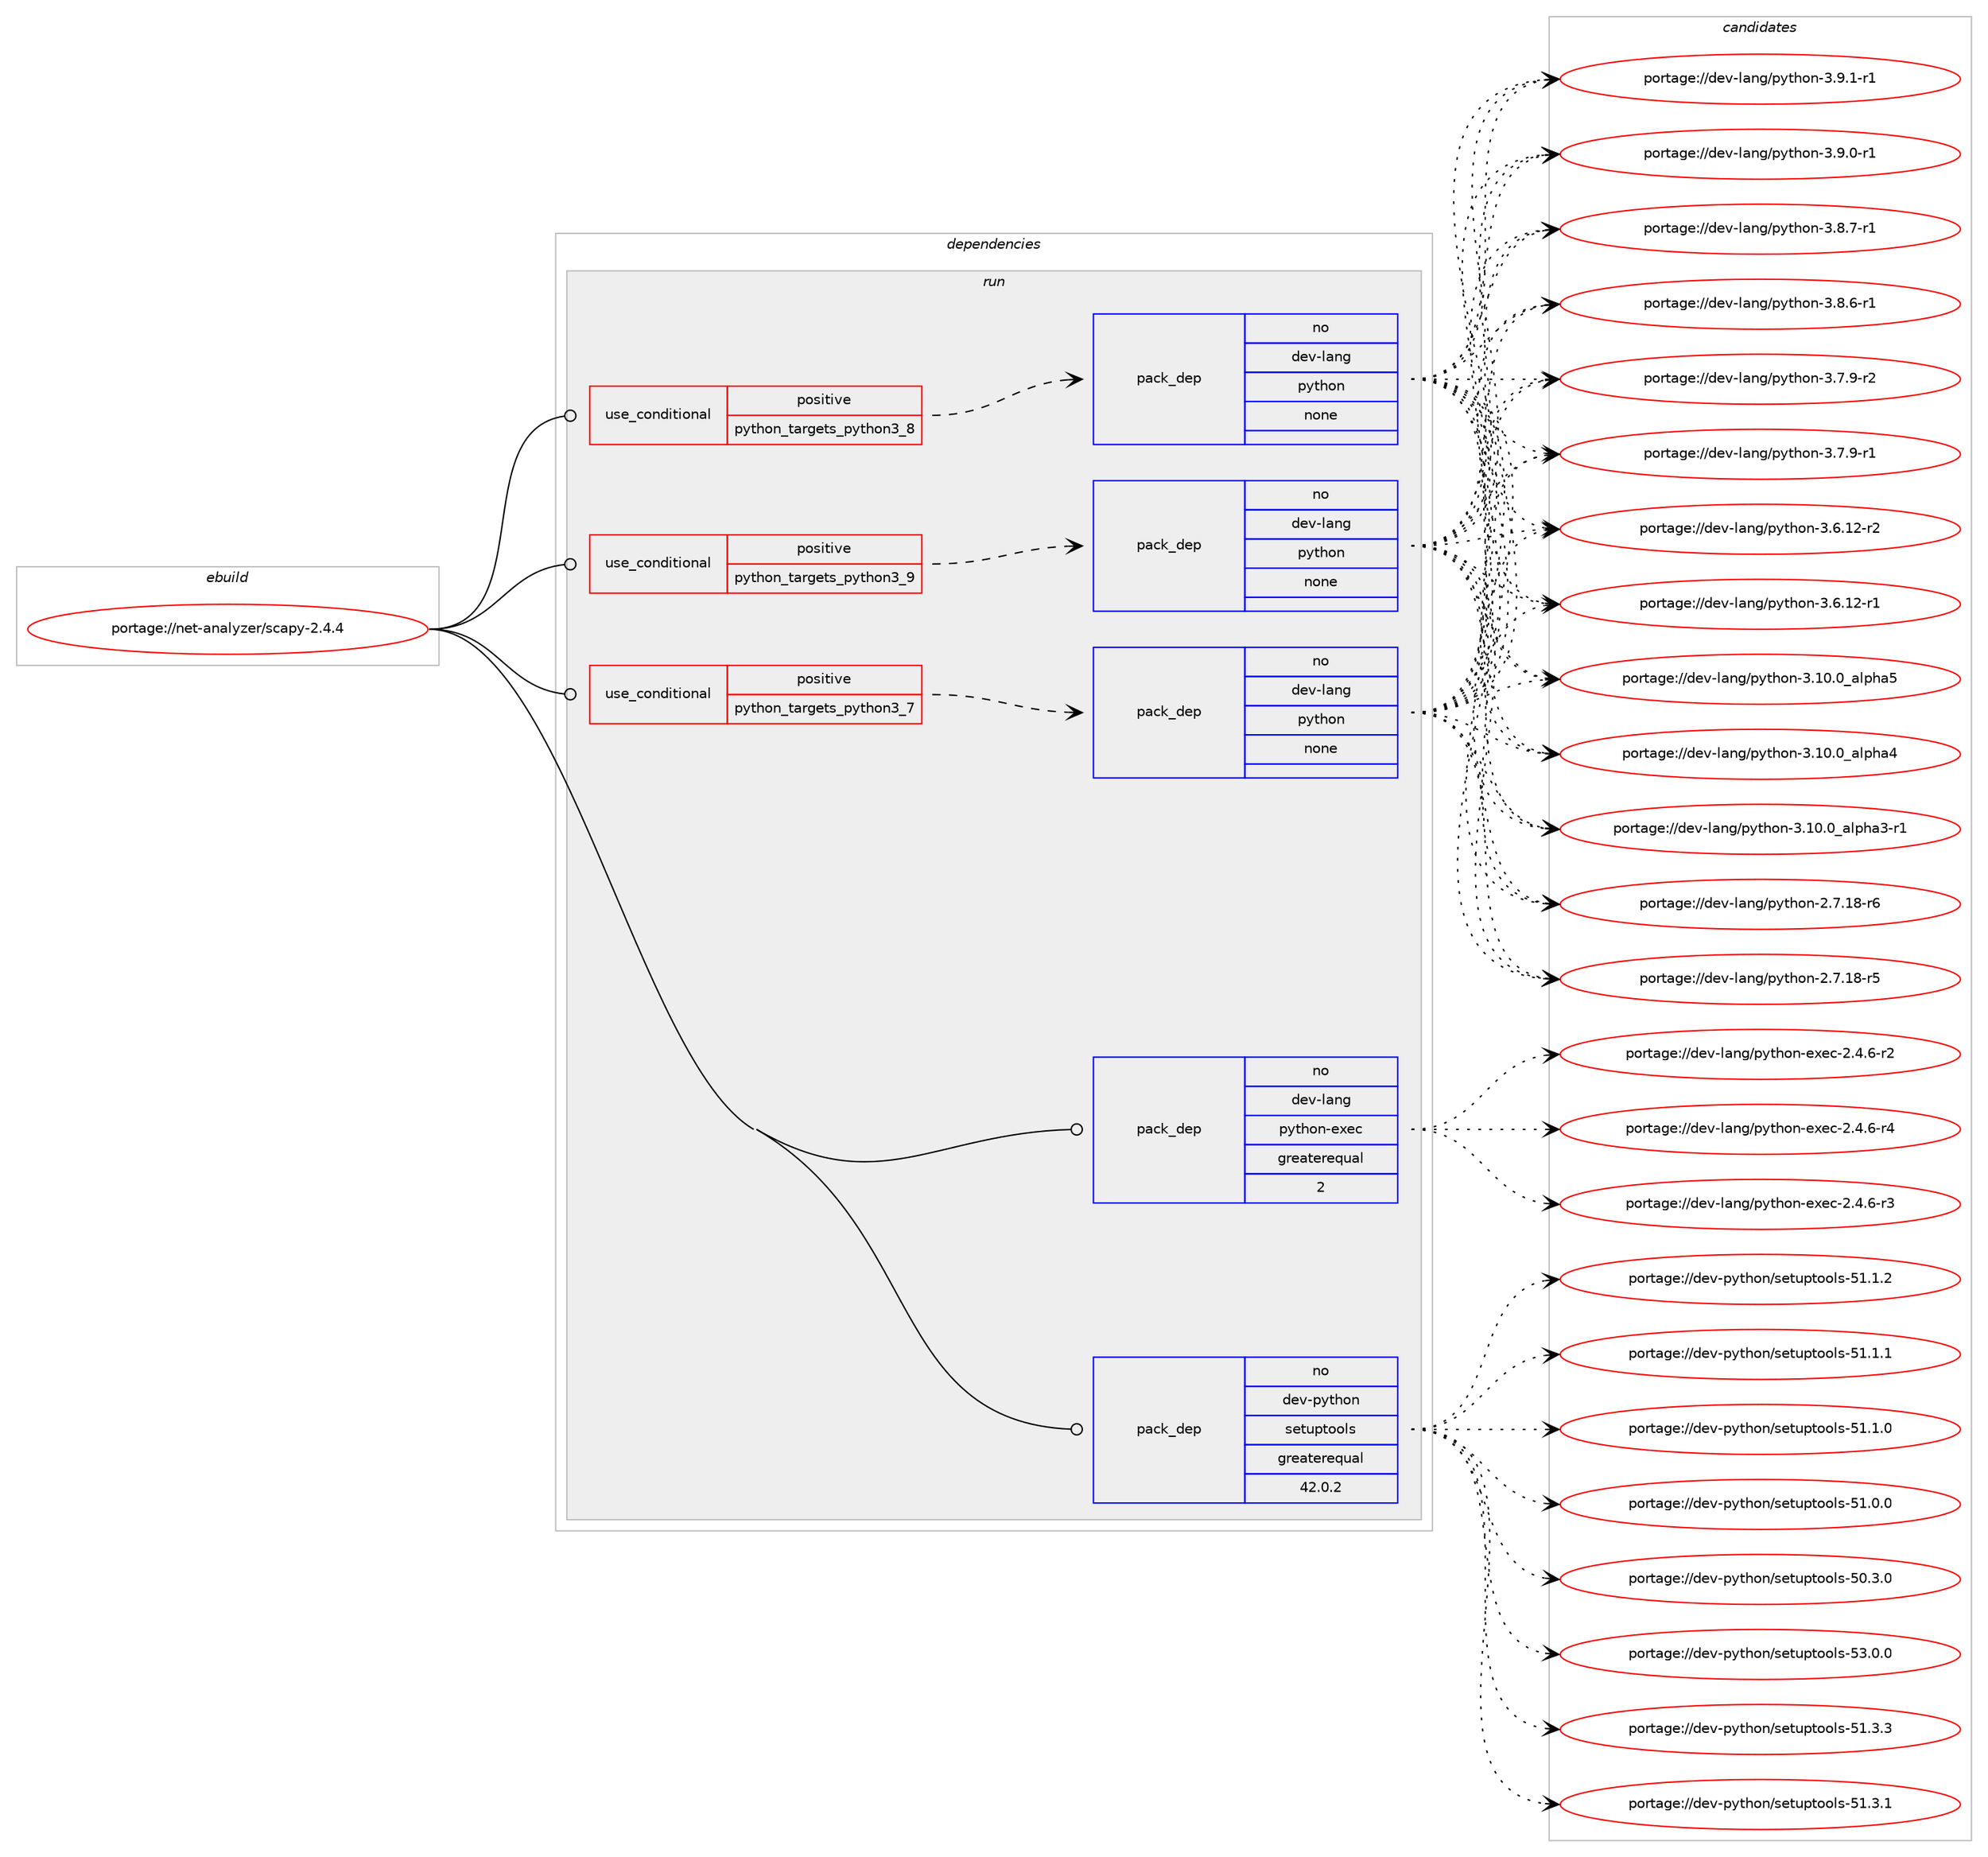 digraph prolog {

# *************
# Graph options
# *************

newrank=true;
concentrate=true;
compound=true;
graph [rankdir=LR,fontname=Helvetica,fontsize=10,ranksep=1.5];#, ranksep=2.5, nodesep=0.2];
edge  [arrowhead=vee];
node  [fontname=Helvetica,fontsize=10];

# **********
# The ebuild
# **********

subgraph cluster_leftcol {
color=gray;
rank=same;
label=<<i>ebuild</i>>;
id [label="portage://net-analyzer/scapy-2.4.4", color=red, width=4, href="../net-analyzer/scapy-2.4.4.svg"];
}

# ****************
# The dependencies
# ****************

subgraph cluster_midcol {
color=gray;
label=<<i>dependencies</i>>;
subgraph cluster_compile {
fillcolor="#eeeeee";
style=filled;
label=<<i>compile</i>>;
}
subgraph cluster_compileandrun {
fillcolor="#eeeeee";
style=filled;
label=<<i>compile and run</i>>;
}
subgraph cluster_run {
fillcolor="#eeeeee";
style=filled;
label=<<i>run</i>>;
subgraph cond9709 {
dependency31456 [label=<<TABLE BORDER="0" CELLBORDER="1" CELLSPACING="0" CELLPADDING="4"><TR><TD ROWSPAN="3" CELLPADDING="10">use_conditional</TD></TR><TR><TD>positive</TD></TR><TR><TD>python_targets_python3_7</TD></TR></TABLE>>, shape=none, color=red];
subgraph pack21484 {
dependency31457 [label=<<TABLE BORDER="0" CELLBORDER="1" CELLSPACING="0" CELLPADDING="4" WIDTH="220"><TR><TD ROWSPAN="6" CELLPADDING="30">pack_dep</TD></TR><TR><TD WIDTH="110">no</TD></TR><TR><TD>dev-lang</TD></TR><TR><TD>python</TD></TR><TR><TD>none</TD></TR><TR><TD></TD></TR></TABLE>>, shape=none, color=blue];
}
dependency31456:e -> dependency31457:w [weight=20,style="dashed",arrowhead="vee"];
}
id:e -> dependency31456:w [weight=20,style="solid",arrowhead="odot"];
subgraph cond9710 {
dependency31458 [label=<<TABLE BORDER="0" CELLBORDER="1" CELLSPACING="0" CELLPADDING="4"><TR><TD ROWSPAN="3" CELLPADDING="10">use_conditional</TD></TR><TR><TD>positive</TD></TR><TR><TD>python_targets_python3_8</TD></TR></TABLE>>, shape=none, color=red];
subgraph pack21485 {
dependency31459 [label=<<TABLE BORDER="0" CELLBORDER="1" CELLSPACING="0" CELLPADDING="4" WIDTH="220"><TR><TD ROWSPAN="6" CELLPADDING="30">pack_dep</TD></TR><TR><TD WIDTH="110">no</TD></TR><TR><TD>dev-lang</TD></TR><TR><TD>python</TD></TR><TR><TD>none</TD></TR><TR><TD></TD></TR></TABLE>>, shape=none, color=blue];
}
dependency31458:e -> dependency31459:w [weight=20,style="dashed",arrowhead="vee"];
}
id:e -> dependency31458:w [weight=20,style="solid",arrowhead="odot"];
subgraph cond9711 {
dependency31460 [label=<<TABLE BORDER="0" CELLBORDER="1" CELLSPACING="0" CELLPADDING="4"><TR><TD ROWSPAN="3" CELLPADDING="10">use_conditional</TD></TR><TR><TD>positive</TD></TR><TR><TD>python_targets_python3_9</TD></TR></TABLE>>, shape=none, color=red];
subgraph pack21486 {
dependency31461 [label=<<TABLE BORDER="0" CELLBORDER="1" CELLSPACING="0" CELLPADDING="4" WIDTH="220"><TR><TD ROWSPAN="6" CELLPADDING="30">pack_dep</TD></TR><TR><TD WIDTH="110">no</TD></TR><TR><TD>dev-lang</TD></TR><TR><TD>python</TD></TR><TR><TD>none</TD></TR><TR><TD></TD></TR></TABLE>>, shape=none, color=blue];
}
dependency31460:e -> dependency31461:w [weight=20,style="dashed",arrowhead="vee"];
}
id:e -> dependency31460:w [weight=20,style="solid",arrowhead="odot"];
subgraph pack21487 {
dependency31462 [label=<<TABLE BORDER="0" CELLBORDER="1" CELLSPACING="0" CELLPADDING="4" WIDTH="220"><TR><TD ROWSPAN="6" CELLPADDING="30">pack_dep</TD></TR><TR><TD WIDTH="110">no</TD></TR><TR><TD>dev-lang</TD></TR><TR><TD>python-exec</TD></TR><TR><TD>greaterequal</TD></TR><TR><TD>2</TD></TR></TABLE>>, shape=none, color=blue];
}
id:e -> dependency31462:w [weight=20,style="solid",arrowhead="odot"];
subgraph pack21488 {
dependency31463 [label=<<TABLE BORDER="0" CELLBORDER="1" CELLSPACING="0" CELLPADDING="4" WIDTH="220"><TR><TD ROWSPAN="6" CELLPADDING="30">pack_dep</TD></TR><TR><TD WIDTH="110">no</TD></TR><TR><TD>dev-python</TD></TR><TR><TD>setuptools</TD></TR><TR><TD>greaterequal</TD></TR><TR><TD>42.0.2</TD></TR></TABLE>>, shape=none, color=blue];
}
id:e -> dependency31463:w [weight=20,style="solid",arrowhead="odot"];
}
}

# **************
# The candidates
# **************

subgraph cluster_choices {
rank=same;
color=gray;
label=<<i>candidates</i>>;

subgraph choice21484 {
color=black;
nodesep=1;
choice1001011184510897110103471121211161041111104551465746494511449 [label="portage://dev-lang/python-3.9.1-r1", color=red, width=4,href="../dev-lang/python-3.9.1-r1.svg"];
choice1001011184510897110103471121211161041111104551465746484511449 [label="portage://dev-lang/python-3.9.0-r1", color=red, width=4,href="../dev-lang/python-3.9.0-r1.svg"];
choice1001011184510897110103471121211161041111104551465646554511449 [label="portage://dev-lang/python-3.8.7-r1", color=red, width=4,href="../dev-lang/python-3.8.7-r1.svg"];
choice1001011184510897110103471121211161041111104551465646544511449 [label="portage://dev-lang/python-3.8.6-r1", color=red, width=4,href="../dev-lang/python-3.8.6-r1.svg"];
choice1001011184510897110103471121211161041111104551465546574511450 [label="portage://dev-lang/python-3.7.9-r2", color=red, width=4,href="../dev-lang/python-3.7.9-r2.svg"];
choice1001011184510897110103471121211161041111104551465546574511449 [label="portage://dev-lang/python-3.7.9-r1", color=red, width=4,href="../dev-lang/python-3.7.9-r1.svg"];
choice100101118451089711010347112121116104111110455146544649504511450 [label="portage://dev-lang/python-3.6.12-r2", color=red, width=4,href="../dev-lang/python-3.6.12-r2.svg"];
choice100101118451089711010347112121116104111110455146544649504511449 [label="portage://dev-lang/python-3.6.12-r1", color=red, width=4,href="../dev-lang/python-3.6.12-r1.svg"];
choice1001011184510897110103471121211161041111104551464948464895971081121049753 [label="portage://dev-lang/python-3.10.0_alpha5", color=red, width=4,href="../dev-lang/python-3.10.0_alpha5.svg"];
choice1001011184510897110103471121211161041111104551464948464895971081121049752 [label="portage://dev-lang/python-3.10.0_alpha4", color=red, width=4,href="../dev-lang/python-3.10.0_alpha4.svg"];
choice10010111845108971101034711212111610411111045514649484648959710811210497514511449 [label="portage://dev-lang/python-3.10.0_alpha3-r1", color=red, width=4,href="../dev-lang/python-3.10.0_alpha3-r1.svg"];
choice100101118451089711010347112121116104111110455046554649564511454 [label="portage://dev-lang/python-2.7.18-r6", color=red, width=4,href="../dev-lang/python-2.7.18-r6.svg"];
choice100101118451089711010347112121116104111110455046554649564511453 [label="portage://dev-lang/python-2.7.18-r5", color=red, width=4,href="../dev-lang/python-2.7.18-r5.svg"];
dependency31457:e -> choice1001011184510897110103471121211161041111104551465746494511449:w [style=dotted,weight="100"];
dependency31457:e -> choice1001011184510897110103471121211161041111104551465746484511449:w [style=dotted,weight="100"];
dependency31457:e -> choice1001011184510897110103471121211161041111104551465646554511449:w [style=dotted,weight="100"];
dependency31457:e -> choice1001011184510897110103471121211161041111104551465646544511449:w [style=dotted,weight="100"];
dependency31457:e -> choice1001011184510897110103471121211161041111104551465546574511450:w [style=dotted,weight="100"];
dependency31457:e -> choice1001011184510897110103471121211161041111104551465546574511449:w [style=dotted,weight="100"];
dependency31457:e -> choice100101118451089711010347112121116104111110455146544649504511450:w [style=dotted,weight="100"];
dependency31457:e -> choice100101118451089711010347112121116104111110455146544649504511449:w [style=dotted,weight="100"];
dependency31457:e -> choice1001011184510897110103471121211161041111104551464948464895971081121049753:w [style=dotted,weight="100"];
dependency31457:e -> choice1001011184510897110103471121211161041111104551464948464895971081121049752:w [style=dotted,weight="100"];
dependency31457:e -> choice10010111845108971101034711212111610411111045514649484648959710811210497514511449:w [style=dotted,weight="100"];
dependency31457:e -> choice100101118451089711010347112121116104111110455046554649564511454:w [style=dotted,weight="100"];
dependency31457:e -> choice100101118451089711010347112121116104111110455046554649564511453:w [style=dotted,weight="100"];
}
subgraph choice21485 {
color=black;
nodesep=1;
choice1001011184510897110103471121211161041111104551465746494511449 [label="portage://dev-lang/python-3.9.1-r1", color=red, width=4,href="../dev-lang/python-3.9.1-r1.svg"];
choice1001011184510897110103471121211161041111104551465746484511449 [label="portage://dev-lang/python-3.9.0-r1", color=red, width=4,href="../dev-lang/python-3.9.0-r1.svg"];
choice1001011184510897110103471121211161041111104551465646554511449 [label="portage://dev-lang/python-3.8.7-r1", color=red, width=4,href="../dev-lang/python-3.8.7-r1.svg"];
choice1001011184510897110103471121211161041111104551465646544511449 [label="portage://dev-lang/python-3.8.6-r1", color=red, width=4,href="../dev-lang/python-3.8.6-r1.svg"];
choice1001011184510897110103471121211161041111104551465546574511450 [label="portage://dev-lang/python-3.7.9-r2", color=red, width=4,href="../dev-lang/python-3.7.9-r2.svg"];
choice1001011184510897110103471121211161041111104551465546574511449 [label="portage://dev-lang/python-3.7.9-r1", color=red, width=4,href="../dev-lang/python-3.7.9-r1.svg"];
choice100101118451089711010347112121116104111110455146544649504511450 [label="portage://dev-lang/python-3.6.12-r2", color=red, width=4,href="../dev-lang/python-3.6.12-r2.svg"];
choice100101118451089711010347112121116104111110455146544649504511449 [label="portage://dev-lang/python-3.6.12-r1", color=red, width=4,href="../dev-lang/python-3.6.12-r1.svg"];
choice1001011184510897110103471121211161041111104551464948464895971081121049753 [label="portage://dev-lang/python-3.10.0_alpha5", color=red, width=4,href="../dev-lang/python-3.10.0_alpha5.svg"];
choice1001011184510897110103471121211161041111104551464948464895971081121049752 [label="portage://dev-lang/python-3.10.0_alpha4", color=red, width=4,href="../dev-lang/python-3.10.0_alpha4.svg"];
choice10010111845108971101034711212111610411111045514649484648959710811210497514511449 [label="portage://dev-lang/python-3.10.0_alpha3-r1", color=red, width=4,href="../dev-lang/python-3.10.0_alpha3-r1.svg"];
choice100101118451089711010347112121116104111110455046554649564511454 [label="portage://dev-lang/python-2.7.18-r6", color=red, width=4,href="../dev-lang/python-2.7.18-r6.svg"];
choice100101118451089711010347112121116104111110455046554649564511453 [label="portage://dev-lang/python-2.7.18-r5", color=red, width=4,href="../dev-lang/python-2.7.18-r5.svg"];
dependency31459:e -> choice1001011184510897110103471121211161041111104551465746494511449:w [style=dotted,weight="100"];
dependency31459:e -> choice1001011184510897110103471121211161041111104551465746484511449:w [style=dotted,weight="100"];
dependency31459:e -> choice1001011184510897110103471121211161041111104551465646554511449:w [style=dotted,weight="100"];
dependency31459:e -> choice1001011184510897110103471121211161041111104551465646544511449:w [style=dotted,weight="100"];
dependency31459:e -> choice1001011184510897110103471121211161041111104551465546574511450:w [style=dotted,weight="100"];
dependency31459:e -> choice1001011184510897110103471121211161041111104551465546574511449:w [style=dotted,weight="100"];
dependency31459:e -> choice100101118451089711010347112121116104111110455146544649504511450:w [style=dotted,weight="100"];
dependency31459:e -> choice100101118451089711010347112121116104111110455146544649504511449:w [style=dotted,weight="100"];
dependency31459:e -> choice1001011184510897110103471121211161041111104551464948464895971081121049753:w [style=dotted,weight="100"];
dependency31459:e -> choice1001011184510897110103471121211161041111104551464948464895971081121049752:w [style=dotted,weight="100"];
dependency31459:e -> choice10010111845108971101034711212111610411111045514649484648959710811210497514511449:w [style=dotted,weight="100"];
dependency31459:e -> choice100101118451089711010347112121116104111110455046554649564511454:w [style=dotted,weight="100"];
dependency31459:e -> choice100101118451089711010347112121116104111110455046554649564511453:w [style=dotted,weight="100"];
}
subgraph choice21486 {
color=black;
nodesep=1;
choice1001011184510897110103471121211161041111104551465746494511449 [label="portage://dev-lang/python-3.9.1-r1", color=red, width=4,href="../dev-lang/python-3.9.1-r1.svg"];
choice1001011184510897110103471121211161041111104551465746484511449 [label="portage://dev-lang/python-3.9.0-r1", color=red, width=4,href="../dev-lang/python-3.9.0-r1.svg"];
choice1001011184510897110103471121211161041111104551465646554511449 [label="portage://dev-lang/python-3.8.7-r1", color=red, width=4,href="../dev-lang/python-3.8.7-r1.svg"];
choice1001011184510897110103471121211161041111104551465646544511449 [label="portage://dev-lang/python-3.8.6-r1", color=red, width=4,href="../dev-lang/python-3.8.6-r1.svg"];
choice1001011184510897110103471121211161041111104551465546574511450 [label="portage://dev-lang/python-3.7.9-r2", color=red, width=4,href="../dev-lang/python-3.7.9-r2.svg"];
choice1001011184510897110103471121211161041111104551465546574511449 [label="portage://dev-lang/python-3.7.9-r1", color=red, width=4,href="../dev-lang/python-3.7.9-r1.svg"];
choice100101118451089711010347112121116104111110455146544649504511450 [label="portage://dev-lang/python-3.6.12-r2", color=red, width=4,href="../dev-lang/python-3.6.12-r2.svg"];
choice100101118451089711010347112121116104111110455146544649504511449 [label="portage://dev-lang/python-3.6.12-r1", color=red, width=4,href="../dev-lang/python-3.6.12-r1.svg"];
choice1001011184510897110103471121211161041111104551464948464895971081121049753 [label="portage://dev-lang/python-3.10.0_alpha5", color=red, width=4,href="../dev-lang/python-3.10.0_alpha5.svg"];
choice1001011184510897110103471121211161041111104551464948464895971081121049752 [label="portage://dev-lang/python-3.10.0_alpha4", color=red, width=4,href="../dev-lang/python-3.10.0_alpha4.svg"];
choice10010111845108971101034711212111610411111045514649484648959710811210497514511449 [label="portage://dev-lang/python-3.10.0_alpha3-r1", color=red, width=4,href="../dev-lang/python-3.10.0_alpha3-r1.svg"];
choice100101118451089711010347112121116104111110455046554649564511454 [label="portage://dev-lang/python-2.7.18-r6", color=red, width=4,href="../dev-lang/python-2.7.18-r6.svg"];
choice100101118451089711010347112121116104111110455046554649564511453 [label="portage://dev-lang/python-2.7.18-r5", color=red, width=4,href="../dev-lang/python-2.7.18-r5.svg"];
dependency31461:e -> choice1001011184510897110103471121211161041111104551465746494511449:w [style=dotted,weight="100"];
dependency31461:e -> choice1001011184510897110103471121211161041111104551465746484511449:w [style=dotted,weight="100"];
dependency31461:e -> choice1001011184510897110103471121211161041111104551465646554511449:w [style=dotted,weight="100"];
dependency31461:e -> choice1001011184510897110103471121211161041111104551465646544511449:w [style=dotted,weight="100"];
dependency31461:e -> choice1001011184510897110103471121211161041111104551465546574511450:w [style=dotted,weight="100"];
dependency31461:e -> choice1001011184510897110103471121211161041111104551465546574511449:w [style=dotted,weight="100"];
dependency31461:e -> choice100101118451089711010347112121116104111110455146544649504511450:w [style=dotted,weight="100"];
dependency31461:e -> choice100101118451089711010347112121116104111110455146544649504511449:w [style=dotted,weight="100"];
dependency31461:e -> choice1001011184510897110103471121211161041111104551464948464895971081121049753:w [style=dotted,weight="100"];
dependency31461:e -> choice1001011184510897110103471121211161041111104551464948464895971081121049752:w [style=dotted,weight="100"];
dependency31461:e -> choice10010111845108971101034711212111610411111045514649484648959710811210497514511449:w [style=dotted,weight="100"];
dependency31461:e -> choice100101118451089711010347112121116104111110455046554649564511454:w [style=dotted,weight="100"];
dependency31461:e -> choice100101118451089711010347112121116104111110455046554649564511453:w [style=dotted,weight="100"];
}
subgraph choice21487 {
color=black;
nodesep=1;
choice10010111845108971101034711212111610411111045101120101994550465246544511452 [label="portage://dev-lang/python-exec-2.4.6-r4", color=red, width=4,href="../dev-lang/python-exec-2.4.6-r4.svg"];
choice10010111845108971101034711212111610411111045101120101994550465246544511451 [label="portage://dev-lang/python-exec-2.4.6-r3", color=red, width=4,href="../dev-lang/python-exec-2.4.6-r3.svg"];
choice10010111845108971101034711212111610411111045101120101994550465246544511450 [label="portage://dev-lang/python-exec-2.4.6-r2", color=red, width=4,href="../dev-lang/python-exec-2.4.6-r2.svg"];
dependency31462:e -> choice10010111845108971101034711212111610411111045101120101994550465246544511452:w [style=dotted,weight="100"];
dependency31462:e -> choice10010111845108971101034711212111610411111045101120101994550465246544511451:w [style=dotted,weight="100"];
dependency31462:e -> choice10010111845108971101034711212111610411111045101120101994550465246544511450:w [style=dotted,weight="100"];
}
subgraph choice21488 {
color=black;
nodesep=1;
choice100101118451121211161041111104711510111611711211611111110811545535146484648 [label="portage://dev-python/setuptools-53.0.0", color=red, width=4,href="../dev-python/setuptools-53.0.0.svg"];
choice100101118451121211161041111104711510111611711211611111110811545534946514651 [label="portage://dev-python/setuptools-51.3.3", color=red, width=4,href="../dev-python/setuptools-51.3.3.svg"];
choice100101118451121211161041111104711510111611711211611111110811545534946514649 [label="portage://dev-python/setuptools-51.3.1", color=red, width=4,href="../dev-python/setuptools-51.3.1.svg"];
choice100101118451121211161041111104711510111611711211611111110811545534946494650 [label="portage://dev-python/setuptools-51.1.2", color=red, width=4,href="../dev-python/setuptools-51.1.2.svg"];
choice100101118451121211161041111104711510111611711211611111110811545534946494649 [label="portage://dev-python/setuptools-51.1.1", color=red, width=4,href="../dev-python/setuptools-51.1.1.svg"];
choice100101118451121211161041111104711510111611711211611111110811545534946494648 [label="portage://dev-python/setuptools-51.1.0", color=red, width=4,href="../dev-python/setuptools-51.1.0.svg"];
choice100101118451121211161041111104711510111611711211611111110811545534946484648 [label="portage://dev-python/setuptools-51.0.0", color=red, width=4,href="../dev-python/setuptools-51.0.0.svg"];
choice100101118451121211161041111104711510111611711211611111110811545534846514648 [label="portage://dev-python/setuptools-50.3.0", color=red, width=4,href="../dev-python/setuptools-50.3.0.svg"];
dependency31463:e -> choice100101118451121211161041111104711510111611711211611111110811545535146484648:w [style=dotted,weight="100"];
dependency31463:e -> choice100101118451121211161041111104711510111611711211611111110811545534946514651:w [style=dotted,weight="100"];
dependency31463:e -> choice100101118451121211161041111104711510111611711211611111110811545534946514649:w [style=dotted,weight="100"];
dependency31463:e -> choice100101118451121211161041111104711510111611711211611111110811545534946494650:w [style=dotted,weight="100"];
dependency31463:e -> choice100101118451121211161041111104711510111611711211611111110811545534946494649:w [style=dotted,weight="100"];
dependency31463:e -> choice100101118451121211161041111104711510111611711211611111110811545534946494648:w [style=dotted,weight="100"];
dependency31463:e -> choice100101118451121211161041111104711510111611711211611111110811545534946484648:w [style=dotted,weight="100"];
dependency31463:e -> choice100101118451121211161041111104711510111611711211611111110811545534846514648:w [style=dotted,weight="100"];
}
}

}
